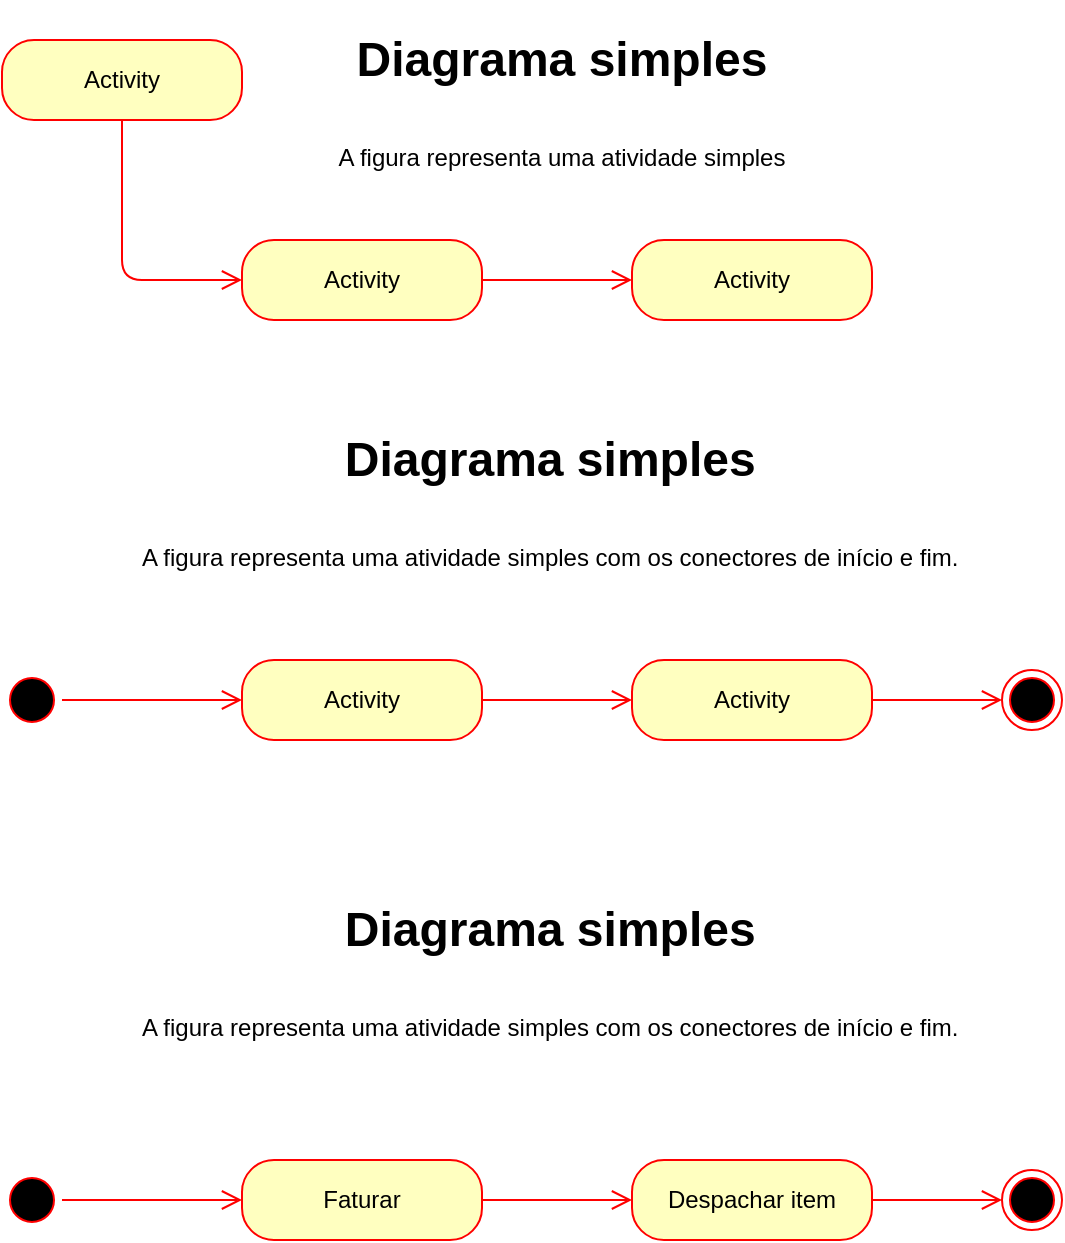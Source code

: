 <mxfile version="14.4.3" type="device" pages="7"><diagram id="kgpKYQtTHZ0yAKxKKP6v" name="Exemplo simples atividade"><mxGraphModel dx="950" dy="495" grid="1" gridSize="10" guides="1" tooltips="1" connect="1" arrows="1" fold="1" page="1" pageScale="1" pageWidth="850" pageHeight="1100" math="0" shadow="0"><root><mxCell id="0"/><mxCell id="1" parent="0"/><mxCell id="ZLQlKgXMQyvqRGI4gPBO-1" value="Activity" style="rounded=1;whiteSpace=wrap;html=1;arcSize=40;fontColor=#000000;fillColor=#ffffc0;strokeColor=#ff0000;" parent="1" vertex="1"><mxGeometry x="230" y="340" width="120" height="40" as="geometry"/></mxCell><mxCell id="ZLQlKgXMQyvqRGI4gPBO-2" value="" style="edgeStyle=orthogonalEdgeStyle;html=1;verticalAlign=bottom;endArrow=open;endSize=8;strokeColor=#ff0000;entryX=0;entryY=0.5;entryDx=0;entryDy=0;" parent="1" source="ZLQlKgXMQyvqRGI4gPBO-1" target="ZLQlKgXMQyvqRGI4gPBO-3" edge="1"><mxGeometry relative="1" as="geometry"><mxPoint x="510" y="350" as="targetPoint"/></mxGeometry></mxCell><mxCell id="ZLQlKgXMQyvqRGI4gPBO-3" value="Activity" style="rounded=1;whiteSpace=wrap;html=1;arcSize=40;fontColor=#000000;fillColor=#ffffc0;strokeColor=#ff0000;" parent="1" vertex="1"><mxGeometry x="425" y="340" width="120" height="40" as="geometry"/></mxCell><mxCell id="ZLQlKgXMQyvqRGI4gPBO-5" value="" style="ellipse;html=1;shape=endState;fillColor=#000000;strokeColor=#ff0000;" parent="1" vertex="1"><mxGeometry x="610" y="345" width="30" height="30" as="geometry"/></mxCell><mxCell id="ZLQlKgXMQyvqRGI4gPBO-6" value="" style="ellipse;html=1;shape=startState;fillColor=#000000;strokeColor=#ff0000;" parent="1" vertex="1"><mxGeometry x="110" y="345" width="30" height="30" as="geometry"/></mxCell><mxCell id="ZLQlKgXMQyvqRGI4gPBO-7" value="" style="edgeStyle=orthogonalEdgeStyle;html=1;verticalAlign=bottom;endArrow=open;endSize=8;strokeColor=#ff0000;entryX=0;entryY=0.5;entryDx=0;entryDy=0;" parent="1" source="ZLQlKgXMQyvqRGI4gPBO-6" target="ZLQlKgXMQyvqRGI4gPBO-1" edge="1"><mxGeometry relative="1" as="geometry"><mxPoint x="215" y="260" as="targetPoint"/></mxGeometry></mxCell><mxCell id="ZLQlKgXMQyvqRGI4gPBO-12" value="" style="edgeStyle=orthogonalEdgeStyle;html=1;verticalAlign=bottom;endArrow=open;endSize=8;strokeColor=#ff0000;entryX=0;entryY=0.5;entryDx=0;entryDy=0;exitX=1;exitY=0.5;exitDx=0;exitDy=0;" parent="1" source="ZLQlKgXMQyvqRGI4gPBO-3" target="ZLQlKgXMQyvqRGI4gPBO-5" edge="1"><mxGeometry relative="1" as="geometry"><mxPoint x="540" y="380" as="targetPoint"/><mxPoint x="370" y="380" as="sourcePoint"/></mxGeometry></mxCell><mxCell id="ZLQlKgXMQyvqRGI4gPBO-13" value="Faturar" style="rounded=1;whiteSpace=wrap;html=1;arcSize=40;fontColor=#000000;fillColor=#ffffc0;strokeColor=#ff0000;" parent="1" vertex="1"><mxGeometry x="230" y="590" width="120" height="40" as="geometry"/></mxCell><mxCell id="ZLQlKgXMQyvqRGI4gPBO-14" value="" style="edgeStyle=orthogonalEdgeStyle;html=1;verticalAlign=bottom;endArrow=open;endSize=8;strokeColor=#ff0000;entryX=0;entryY=0.5;entryDx=0;entryDy=0;" parent="1" source="ZLQlKgXMQyvqRGI4gPBO-13" target="ZLQlKgXMQyvqRGI4gPBO-15" edge="1"><mxGeometry relative="1" as="geometry"><mxPoint x="510" y="600" as="targetPoint"/></mxGeometry></mxCell><mxCell id="ZLQlKgXMQyvqRGI4gPBO-15" value="Despachar item" style="rounded=1;whiteSpace=wrap;html=1;arcSize=40;fontColor=#000000;fillColor=#ffffc0;strokeColor=#ff0000;" parent="1" vertex="1"><mxGeometry x="425" y="590" width="120" height="40" as="geometry"/></mxCell><mxCell id="ZLQlKgXMQyvqRGI4gPBO-16" value="" style="ellipse;html=1;shape=endState;fillColor=#000000;strokeColor=#ff0000;" parent="1" vertex="1"><mxGeometry x="610" y="595" width="30" height="30" as="geometry"/></mxCell><mxCell id="ZLQlKgXMQyvqRGI4gPBO-17" value="" style="ellipse;html=1;shape=startState;fillColor=#000000;strokeColor=#ff0000;" parent="1" vertex="1"><mxGeometry x="110" y="595" width="30" height="30" as="geometry"/></mxCell><mxCell id="ZLQlKgXMQyvqRGI4gPBO-18" value="" style="edgeStyle=orthogonalEdgeStyle;html=1;verticalAlign=bottom;endArrow=open;endSize=8;strokeColor=#ff0000;entryX=0;entryY=0.5;entryDx=0;entryDy=0;" parent="1" source="ZLQlKgXMQyvqRGI4gPBO-17" target="ZLQlKgXMQyvqRGI4gPBO-13" edge="1"><mxGeometry relative="1" as="geometry"><mxPoint x="215" y="510" as="targetPoint"/></mxGeometry></mxCell><mxCell id="ZLQlKgXMQyvqRGI4gPBO-19" value="" style="edgeStyle=orthogonalEdgeStyle;html=1;verticalAlign=bottom;endArrow=open;endSize=8;strokeColor=#ff0000;entryX=0;entryY=0.5;entryDx=0;entryDy=0;exitX=1;exitY=0.5;exitDx=0;exitDy=0;" parent="1" source="ZLQlKgXMQyvqRGI4gPBO-15" target="ZLQlKgXMQyvqRGI4gPBO-16" edge="1"><mxGeometry relative="1" as="geometry"><mxPoint x="540" y="630" as="targetPoint"/><mxPoint x="370" y="630" as="sourcePoint"/></mxGeometry></mxCell><mxCell id="ZLQlKgXMQyvqRGI4gPBO-20" value="Activity" style="rounded=1;whiteSpace=wrap;html=1;arcSize=40;fontColor=#000000;fillColor=#ffffc0;strokeColor=#ff0000;" parent="1" vertex="1"><mxGeometry x="230" y="130" width="120" height="40" as="geometry"/></mxCell><mxCell id="ZLQlKgXMQyvqRGI4gPBO-21" value="" style="edgeStyle=orthogonalEdgeStyle;html=1;verticalAlign=bottom;endArrow=open;endSize=8;strokeColor=#ff0000;entryX=0;entryY=0.5;entryDx=0;entryDy=0;" parent="1" source="ZLQlKgXMQyvqRGI4gPBO-20" target="ZLQlKgXMQyvqRGI4gPBO-22" edge="1"><mxGeometry relative="1" as="geometry"><mxPoint x="510" y="140" as="targetPoint"/></mxGeometry></mxCell><mxCell id="ZLQlKgXMQyvqRGI4gPBO-22" value="Activity" style="rounded=1;whiteSpace=wrap;html=1;arcSize=40;fontColor=#000000;fillColor=#ffffc0;strokeColor=#ff0000;" parent="1" vertex="1"><mxGeometry x="425" y="130" width="120" height="40" as="geometry"/></mxCell><mxCell id="ZLQlKgXMQyvqRGI4gPBO-27" value="&lt;h1&gt;&lt;span&gt;Diagrama simples&lt;/span&gt;&lt;/h1&gt;&lt;h1&gt;&lt;span style=&quot;font-size: 12px ; font-weight: 400&quot;&gt;A figura representa uma atividade simples&lt;/span&gt;&lt;/h1&gt;" style="text;html=1;strokeColor=none;fillColor=none;spacing=5;spacingTop=-20;whiteSpace=wrap;overflow=hidden;rounded=0;align=center;" parent="1" vertex="1"><mxGeometry x="250" y="20" width="280" height="95" as="geometry"/></mxCell><mxCell id="ZLQlKgXMQyvqRGI4gPBO-28" value="&lt;h1 style=&quot;text-align: center&quot;&gt;&lt;span&gt;Diagrama simples&lt;/span&gt;&lt;/h1&gt;&lt;h1&gt;&lt;span style=&quot;font-size: 12px ; font-weight: 400&quot;&gt;A figura representa uma atividade simples com os conectores de início e fim.&lt;/span&gt;&lt;/h1&gt;" style="text;html=1;strokeColor=none;fillColor=none;spacing=5;spacingTop=-20;whiteSpace=wrap;overflow=hidden;rounded=0;" parent="1" vertex="1"><mxGeometry x="175" y="220" width="430" height="95" as="geometry"/></mxCell><mxCell id="ZLQlKgXMQyvqRGI4gPBO-29" value="&lt;h1 style=&quot;text-align: center&quot;&gt;&lt;span&gt;Diagrama simples&lt;/span&gt;&lt;/h1&gt;&lt;h1&gt;&lt;span style=&quot;font-size: 12px ; font-weight: 400&quot;&gt;A figura representa uma atividade simples com os conectores de início e fim.&lt;/span&gt;&lt;/h1&gt;" style="text;html=1;strokeColor=none;fillColor=none;spacing=5;spacingTop=-20;whiteSpace=wrap;overflow=hidden;rounded=0;" parent="1" vertex="1"><mxGeometry x="175" y="455" width="430" height="95" as="geometry"/></mxCell><mxCell id="m-agD5h2KZnGISwiPKj1-1" value="Activity" style="rounded=1;whiteSpace=wrap;html=1;arcSize=40;fontColor=#000000;fillColor=#ffffc0;strokeColor=#ff0000;" vertex="1" parent="1"><mxGeometry x="110" y="30" width="120" height="40" as="geometry"/></mxCell><mxCell id="m-agD5h2KZnGISwiPKj1-2" value="" style="edgeStyle=orthogonalEdgeStyle;html=1;verticalAlign=bottom;endArrow=open;endSize=8;strokeColor=#ff0000;entryX=0;entryY=0.5;entryDx=0;entryDy=0;" edge="1" source="m-agD5h2KZnGISwiPKj1-1" parent="1" target="ZLQlKgXMQyvqRGI4gPBO-20"><mxGeometry relative="1" as="geometry"><mxPoint x="170" y="130" as="targetPoint"/></mxGeometry></mxCell></root></mxGraphModel></diagram><diagram id="AgVa7LOKCWpRsH5_dNjH" name="Diagrama Simples II"><mxGraphModel dx="1146" dy="597" grid="1" gridSize="10" guides="1" tooltips="1" connect="1" arrows="1" fold="1" page="1" pageScale="1" pageWidth="827" pageHeight="1169" math="0" shadow="0"><root><mxCell id="tYpudcBqVAsjBGQc0MpZ-0"/><mxCell id="tYpudcBqVAsjBGQc0MpZ-1" parent="tYpudcBqVAsjBGQc0MpZ-0"/><mxCell id="2OdpiL59g_nvTuG9rc4S-9" value="" style="rounded=1;whiteSpace=wrap;html=1;fillColor=none;" parent="tYpudcBqVAsjBGQc0MpZ-1" vertex="1"><mxGeometry x="109" y="155" width="640" height="185" as="geometry"/></mxCell><mxCell id="2OdpiL59g_nvTuG9rc4S-0" value="Faturar" style="rounded=1;whiteSpace=wrap;html=1;arcSize=40;fontColor=#000000;fillColor=#ffffc0;strokeColor=#ff0000;" parent="tYpudcBqVAsjBGQc0MpZ-1" vertex="1"><mxGeometry x="269" y="240" width="120" height="40" as="geometry"/></mxCell><mxCell id="2OdpiL59g_nvTuG9rc4S-1" value="" style="edgeStyle=orthogonalEdgeStyle;html=1;verticalAlign=bottom;endArrow=open;endSize=8;strokeColor=#ff0000;entryX=0;entryY=0.5;entryDx=0;entryDy=0;" parent="tYpudcBqVAsjBGQc0MpZ-1" source="2OdpiL59g_nvTuG9rc4S-0" target="2OdpiL59g_nvTuG9rc4S-2" edge="1"><mxGeometry relative="1" as="geometry"><mxPoint x="549" y="250" as="targetPoint"/></mxGeometry></mxCell><mxCell id="2OdpiL59g_nvTuG9rc4S-2" value="Despachar item" style="rounded=1;whiteSpace=wrap;html=1;arcSize=40;fontColor=#000000;fillColor=#ffffc0;strokeColor=#ff0000;" parent="tYpudcBqVAsjBGQc0MpZ-1" vertex="1"><mxGeometry x="464" y="240" width="120" height="40" as="geometry"/></mxCell><mxCell id="2OdpiL59g_nvTuG9rc4S-3" value="" style="ellipse;html=1;shape=endState;fillColor=#000000;strokeColor=#ff0000;" parent="tYpudcBqVAsjBGQc0MpZ-1" vertex="1"><mxGeometry x="649" y="245" width="30" height="30" as="geometry"/></mxCell><mxCell id="2OdpiL59g_nvTuG9rc4S-4" value="" style="ellipse;html=1;shape=startState;fillColor=#000000;strokeColor=#ff0000;" parent="tYpudcBqVAsjBGQc0MpZ-1" vertex="1"><mxGeometry x="149" y="245" width="30" height="30" as="geometry"/></mxCell><mxCell id="2OdpiL59g_nvTuG9rc4S-5" value="" style="edgeStyle=orthogonalEdgeStyle;html=1;verticalAlign=bottom;endArrow=open;endSize=8;strokeColor=#ff0000;entryX=0;entryY=0.5;entryDx=0;entryDy=0;" parent="tYpudcBqVAsjBGQc0MpZ-1" source="2OdpiL59g_nvTuG9rc4S-4" target="2OdpiL59g_nvTuG9rc4S-0" edge="1"><mxGeometry relative="1" as="geometry"><mxPoint x="254" y="160" as="targetPoint"/></mxGeometry></mxCell><mxCell id="2OdpiL59g_nvTuG9rc4S-6" value="" style="edgeStyle=orthogonalEdgeStyle;html=1;verticalAlign=bottom;endArrow=open;endSize=8;strokeColor=#ff0000;entryX=0;entryY=0.5;entryDx=0;entryDy=0;exitX=1;exitY=0.5;exitDx=0;exitDy=0;" parent="tYpudcBqVAsjBGQc0MpZ-1" source="2OdpiL59g_nvTuG9rc4S-2" target="2OdpiL59g_nvTuG9rc4S-3" edge="1"><mxGeometry relative="1" as="geometry"><mxPoint x="579" y="280" as="targetPoint"/><mxPoint x="409" y="280" as="sourcePoint"/></mxGeometry></mxCell><mxCell id="2OdpiL59g_nvTuG9rc4S-7" value="&lt;h1 style=&quot;text-align: center&quot;&gt;&lt;span&gt;Diagrama simples&lt;/span&gt;&lt;/h1&gt;&lt;h1&gt;&lt;span style=&quot;font-size: 12px ; font-weight: 400&quot;&gt;A figura representa uma atividade simples com os conectores de início e fim.&lt;/span&gt;&lt;/h1&gt;" style="text;html=1;strokeColor=none;fillColor=none;spacing=5;spacingTop=-20;whiteSpace=wrap;overflow=hidden;rounded=0;" parent="tYpudcBqVAsjBGQc0MpZ-1" vertex="1"><mxGeometry x="214" y="50" width="430" height="95" as="geometry"/></mxCell><mxCell id="2OdpiL59g_nvTuG9rc4S-10" value="Processar Venda&lt;br&gt;ItemComprado" style="text;html=1;strokeColor=none;fillColor=none;align=center;verticalAlign=middle;whiteSpace=wrap;rounded=0;" parent="tYpudcBqVAsjBGQc0MpZ-1" vertex="1"><mxGeometry x="130" y="170" width="106" height="20" as="geometry"/></mxCell><mxCell id="2OdpiL59g_nvTuG9rc4S-14" style="rounded=0;orthogonalLoop=1;jettySize=auto;html=1;" parent="tYpudcBqVAsjBGQc0MpZ-1" source="2OdpiL59g_nvTuG9rc4S-11" target="2OdpiL59g_nvTuG9rc4S-4" edge="1"><mxGeometry relative="1" as="geometry"/></mxCell><mxCell id="2OdpiL59g_nvTuG9rc4S-11" value="Nó inicial" style="text;html=1;fillColor=none;align=center;verticalAlign=middle;whiteSpace=wrap;rounded=0;strokeColor=#000000;dashed=1;" parent="tYpudcBqVAsjBGQc0MpZ-1" vertex="1"><mxGeometry x="73" y="360" width="76" height="20" as="geometry"/></mxCell><mxCell id="2OdpiL59g_nvTuG9rc4S-15" style="edgeStyle=none;rounded=0;orthogonalLoop=1;jettySize=auto;html=1;entryX=0.681;entryY=0.99;entryDx=0;entryDy=0;entryPerimeter=0;" parent="tYpudcBqVAsjBGQc0MpZ-1" source="2OdpiL59g_nvTuG9rc4S-12" target="2OdpiL59g_nvTuG9rc4S-3" edge="1"><mxGeometry relative="1" as="geometry"/></mxCell><mxCell id="2OdpiL59g_nvTuG9rc4S-12" value="Nó inicial" style="text;html=1;fillColor=none;align=center;verticalAlign=middle;whiteSpace=wrap;rounded=0;strokeColor=#000000;dashed=1;" parent="tYpudcBqVAsjBGQc0MpZ-1" vertex="1"><mxGeometry x="679" y="360" width="76" height="20" as="geometry"/></mxCell><mxCell id="2OdpiL59g_nvTuG9rc4S-16" value="" style="rounded=1;whiteSpace=wrap;html=1;fillColor=none;" parent="tYpudcBqVAsjBGQc0MpZ-1" vertex="1"><mxGeometry x="124" y="525" width="640" height="185" as="geometry"/></mxCell><mxCell id="2OdpiL59g_nvTuG9rc4S-17" value="Faturar" style="rounded=1;whiteSpace=wrap;html=1;arcSize=40;fontColor=#000000;fillColor=#ffffc0;strokeColor=#ff0000;" parent="tYpudcBqVAsjBGQc0MpZ-1" vertex="1"><mxGeometry x="284" y="610" width="120" height="40" as="geometry"/></mxCell><mxCell id="2OdpiL59g_nvTuG9rc4S-18" value="" style="edgeStyle=orthogonalEdgeStyle;html=1;verticalAlign=bottom;endArrow=open;endSize=8;strokeColor=#ff0000;entryX=0;entryY=0.5;entryDx=0;entryDy=0;" parent="tYpudcBqVAsjBGQc0MpZ-1" source="2OdpiL59g_nvTuG9rc4S-17" target="2OdpiL59g_nvTuG9rc4S-19" edge="1"><mxGeometry relative="1" as="geometry"><mxPoint x="564" y="620" as="targetPoint"/></mxGeometry></mxCell><mxCell id="2OdpiL59g_nvTuG9rc4S-19" value="Despachar item" style="rounded=1;whiteSpace=wrap;html=1;arcSize=40;fontColor=#000000;fillColor=#ffffc0;strokeColor=#ff0000;" parent="tYpudcBqVAsjBGQc0MpZ-1" vertex="1"><mxGeometry x="479" y="610" width="120" height="40" as="geometry"/></mxCell><mxCell id="2OdpiL59g_nvTuG9rc4S-20" value="" style="ellipse;html=1;shape=endState;fillColor=#000000;strokeColor=#ff0000;" parent="tYpudcBqVAsjBGQc0MpZ-1" vertex="1"><mxGeometry x="664" y="615" width="30" height="30" as="geometry"/></mxCell><mxCell id="2OdpiL59g_nvTuG9rc4S-21" value="" style="ellipse;html=1;shape=startState;fillColor=#000000;strokeColor=#ff0000;" parent="tYpudcBqVAsjBGQc0MpZ-1" vertex="1"><mxGeometry x="164" y="615" width="30" height="30" as="geometry"/></mxCell><mxCell id="2OdpiL59g_nvTuG9rc4S-22" value="" style="edgeStyle=orthogonalEdgeStyle;html=1;verticalAlign=bottom;endArrow=open;endSize=8;strokeColor=#ff0000;entryX=0;entryY=0.5;entryDx=0;entryDy=0;" parent="tYpudcBqVAsjBGQc0MpZ-1" source="2OdpiL59g_nvTuG9rc4S-21" target="2OdpiL59g_nvTuG9rc4S-17" edge="1"><mxGeometry relative="1" as="geometry"><mxPoint x="269" y="530" as="targetPoint"/></mxGeometry></mxCell><mxCell id="2OdpiL59g_nvTuG9rc4S-23" value="" style="edgeStyle=orthogonalEdgeStyle;html=1;verticalAlign=bottom;endArrow=open;endSize=8;strokeColor=#ff0000;entryX=0;entryY=0.5;entryDx=0;entryDy=0;exitX=1;exitY=0.5;exitDx=0;exitDy=0;" parent="tYpudcBqVAsjBGQc0MpZ-1" source="2OdpiL59g_nvTuG9rc4S-19" target="2OdpiL59g_nvTuG9rc4S-20" edge="1"><mxGeometry relative="1" as="geometry"><mxPoint x="594" y="650" as="targetPoint"/><mxPoint x="424" y="650" as="sourcePoint"/></mxGeometry></mxCell><mxCell id="2OdpiL59g_nvTuG9rc4S-24" value="&lt;h1 style=&quot;text-align: center&quot;&gt;&lt;span&gt;Diagrama simples&lt;/span&gt;&lt;/h1&gt;&lt;h1&gt;&lt;span style=&quot;font-size: 12px ; font-weight: 400&quot;&gt;A figura representa uma atividade simples com os conectores de início e fim com pré e pós condição.&lt;/span&gt;&lt;/h1&gt;" style="text;html=1;strokeColor=none;fillColor=none;spacing=5;spacingTop=-20;whiteSpace=wrap;overflow=hidden;rounded=0;" parent="tYpudcBqVAsjBGQc0MpZ-1" vertex="1"><mxGeometry x="219" y="400" width="430" height="110" as="geometry"/></mxCell><mxCell id="2OdpiL59g_nvTuG9rc4S-25" value="Processar Venda&lt;br&gt;ItemComprado" style="text;html=1;strokeColor=none;fillColor=none;align=center;verticalAlign=middle;whiteSpace=wrap;rounded=0;" parent="tYpudcBqVAsjBGQc0MpZ-1" vertex="1"><mxGeometry x="145" y="540" width="106" height="20" as="geometry"/></mxCell><mxCell id="2OdpiL59g_nvTuG9rc4S-26" style="rounded=0;orthogonalLoop=1;jettySize=auto;html=1;" parent="tYpudcBqVAsjBGQc0MpZ-1" source="2OdpiL59g_nvTuG9rc4S-27" target="2OdpiL59g_nvTuG9rc4S-21" edge="1"><mxGeometry relative="1" as="geometry"/></mxCell><mxCell id="2OdpiL59g_nvTuG9rc4S-27" value="Nó inicial" style="text;html=1;fillColor=none;align=center;verticalAlign=middle;whiteSpace=wrap;rounded=0;strokeColor=#000000;dashed=1;" parent="tYpudcBqVAsjBGQc0MpZ-1" vertex="1"><mxGeometry x="88" y="730" width="76" height="20" as="geometry"/></mxCell><mxCell id="2OdpiL59g_nvTuG9rc4S-28" style="edgeStyle=none;rounded=0;orthogonalLoop=1;jettySize=auto;html=1;entryX=0.681;entryY=0.99;entryDx=0;entryDy=0;entryPerimeter=0;" parent="tYpudcBqVAsjBGQc0MpZ-1" source="2OdpiL59g_nvTuG9rc4S-29" target="2OdpiL59g_nvTuG9rc4S-20" edge="1"><mxGeometry relative="1" as="geometry"/></mxCell><mxCell id="2OdpiL59g_nvTuG9rc4S-29" value="Nó inicial" style="text;html=1;fillColor=none;align=center;verticalAlign=middle;whiteSpace=wrap;rounded=0;strokeColor=#000000;dashed=1;" parent="tYpudcBqVAsjBGQc0MpZ-1" vertex="1"><mxGeometry x="694" y="730" width="76" height="20" as="geometry"/></mxCell><mxCell id="2OdpiL59g_nvTuG9rc4S-30" value="&amp;lt;&amp;lt;precondicao&amp;gt;&amp;gt;Venda Completa&lt;br&gt;&amp;lt;&amp;lt;poscondicao&amp;gt;&amp;gt;Itens Despachados" style="text;html=1;strokeColor=none;fillColor=none;align=center;verticalAlign=middle;whiteSpace=wrap;rounded=0;" parent="tYpudcBqVAsjBGQc0MpZ-1" vertex="1"><mxGeometry x="537" y="530" width="212" height="40" as="geometry"/></mxCell></root></mxGraphModel></diagram><diagram id="_3JDfLIBS9IKpoYPWwpZ" name="Diagrama com pré e póscondição"><mxGraphModel dx="665" dy="346" grid="1" gridSize="10" guides="1" tooltips="1" connect="1" arrows="1" fold="1" page="1" pageScale="1" pageWidth="827" pageHeight="1169" math="0" shadow="0"><root><mxCell id="Ou_C76iCYH5qLuTJfITU-0"/><mxCell id="Ou_C76iCYH5qLuTJfITU-1" parent="Ou_C76iCYH5qLuTJfITU-0"/><mxCell id="Ou_C76iCYH5qLuTJfITU-2" value="" style="rounded=1;whiteSpace=wrap;html=1;fillColor=none;" parent="Ou_C76iCYH5qLuTJfITU-1" vertex="1"><mxGeometry x="126" y="165" width="640" height="195" as="geometry"/></mxCell><mxCell id="Ou_C76iCYH5qLuTJfITU-3" value="Canditado" style="rounded=1;whiteSpace=wrap;html=1;arcSize=0;fontColor=#000000;fillColor=#ffffc0;strokeColor=#ff0000;" parent="Ou_C76iCYH5qLuTJfITU-1" vertex="1"><mxGeometry x="286" y="250" width="120" height="40" as="geometry"/></mxCell><mxCell id="Ou_C76iCYH5qLuTJfITU-4" value="" style="edgeStyle=orthogonalEdgeStyle;html=1;verticalAlign=bottom;endArrow=open;endSize=8;strokeColor=#ff0000;entryX=0;entryY=0.5;entryDx=0;entryDy=0;" parent="Ou_C76iCYH5qLuTJfITU-1" source="Ou_C76iCYH5qLuTJfITU-3" target="Ou_C76iCYH5qLuTJfITU-5" edge="1"><mxGeometry relative="1" as="geometry"><mxPoint x="566" y="260" as="targetPoint"/></mxGeometry></mxCell><mxCell id="Ou_C76iCYH5qLuTJfITU-5" value="&amp;lt;&amp;lt;selecao&amp;gt;&amp;gt;&lt;br&gt;Exp &amp;gt;= 1 ano&amp;nbsp;" style="rounded=1;whiteSpace=wrap;html=1;arcSize=40;fontColor=#000000;fillColor=#ffffc0;strokeColor=#ff0000;" parent="Ou_C76iCYH5qLuTJfITU-1" vertex="1"><mxGeometry x="481" y="250" width="120" height="40" as="geometry"/></mxCell><mxCell id="Ou_C76iCYH5qLuTJfITU-10" value="&lt;h1 style=&quot;text-align: center&quot;&gt;&lt;span&gt;Diagrama Nós de objeto&lt;/span&gt;&lt;/h1&gt;&lt;h1&gt;&lt;span style=&quot;font-size: 12px ; font-weight: 400&quot;&gt;Um diagrama de atividade com pré e póscondição locais para as ações&lt;/span&gt;&lt;/h1&gt;" style="text;html=1;strokeColor=none;fillColor=none;spacing=5;spacingTop=-20;whiteSpace=wrap;overflow=hidden;rounded=0;" parent="Ou_C76iCYH5qLuTJfITU-1" vertex="1"><mxGeometry x="231" y="40" width="430" height="110" as="geometry"/></mxCell><mxCell id="Ou_C76iCYH5qLuTJfITU-11" value="Processar Venda&lt;br&gt;ItemComprado" style="text;html=1;strokeColor=none;fillColor=none;align=center;verticalAlign=middle;whiteSpace=wrap;rounded=0;" parent="Ou_C76iCYH5qLuTJfITU-1" vertex="1"><mxGeometry x="147" y="180" width="106" height="20" as="geometry"/></mxCell><mxCell id="Ou_C76iCYH5qLuTJfITU-20" style="edgeStyle=none;rounded=0;orthogonalLoop=1;jettySize=auto;html=1;" parent="Ou_C76iCYH5qLuTJfITU-1" source="Ou_C76iCYH5qLuTJfITU-18" edge="1"><mxGeometry relative="1" as="geometry"><mxPoint x="440" y="270" as="targetPoint"/></mxGeometry></mxCell><mxCell id="Ou_C76iCYH5qLuTJfITU-18" value="&amp;lt;&amp;lt;poscondicaolocal&amp;gt;&amp;gt;Aceitou fazer entrevista" style="text;html=1;fillColor=none;align=center;verticalAlign=middle;whiteSpace=wrap;rounded=1;strokeColor=#000000;" parent="Ou_C76iCYH5qLuTJfITU-1" vertex="1"><mxGeometry x="414" y="180" width="212" height="40" as="geometry"/></mxCell><mxCell id="AA-zFyimBuNi3vdkjpFL-1" style="edgeStyle=none;rounded=0;orthogonalLoop=1;jettySize=auto;html=1;entryX=0;entryY=0.5;entryDx=0;entryDy=0;" parent="Ou_C76iCYH5qLuTJfITU-1" source="AA-zFyimBuNi3vdkjpFL-0" target="Ou_C76iCYH5qLuTJfITU-3" edge="1"><mxGeometry relative="1" as="geometry"/></mxCell><mxCell id="AA-zFyimBuNi3vdkjpFL-0" value="Nós objetos" style="text;html=1;strokeColor=none;fillColor=none;align=center;verticalAlign=middle;whiteSpace=wrap;rounded=0;" parent="Ou_C76iCYH5qLuTJfITU-1" vertex="1"><mxGeometry x="147" y="320" width="106" height="20" as="geometry"/></mxCell></root></mxGraphModel></diagram><diagram id="Nd3WykLHSltVZt8kdbW2" name="Nós de decisão"><mxGraphModel dx="665" dy="346" grid="1" gridSize="10" guides="1" tooltips="1" connect="1" arrows="1" fold="1" page="1" pageScale="1" pageWidth="827" pageHeight="1169" math="0" shadow="0"><root><mxCell id="ubHyhFHgRlZKzeIjoRWl-0"/><mxCell id="ubHyhFHgRlZKzeIjoRWl-1" parent="ubHyhFHgRlZKzeIjoRWl-0"/><mxCell id="KVppBEFZOa5p1GTZpXXS-0" value="&lt;h1 style=&quot;text-align: center&quot;&gt;&lt;span&gt;Diagrama Nós de decisão&lt;/span&gt;&lt;/h1&gt;&lt;h1&gt;&lt;span style=&quot;font-size: 12px ; font-weight: 400&quot;&gt;Um diagrama de atividade com pré e póscondição locais para as ações&lt;/span&gt;&lt;/h1&gt;" style="text;html=1;strokeColor=none;fillColor=none;spacing=5;spacingTop=-20;whiteSpace=wrap;overflow=hidden;rounded=0;" parent="ubHyhFHgRlZKzeIjoRWl-1" vertex="1"><mxGeometry x="231" y="40" width="430" height="110" as="geometry"/></mxCell><mxCell id="Zh0XQ1qSzzu6FpHpi2Os-0" value="" style="rounded=1;whiteSpace=wrap;html=1;fillColor=none;" parent="ubHyhFHgRlZKzeIjoRWl-1" vertex="1"><mxGeometry x="126" y="130" width="640" height="260" as="geometry"/></mxCell><mxCell id="Zh0XQ1qSzzu6FpHpi2Os-1" value="Verificar usuário" style="rounded=1;whiteSpace=wrap;html=1;arcSize=38;fontColor=#000000;fillColor=#ffffc0;strokeColor=#ff0000;" parent="ubHyhFHgRlZKzeIjoRWl-1" vertex="1"><mxGeometry x="180" y="240" width="120" height="40" as="geometry"/></mxCell><mxCell id="Zh0XQ1qSzzu6FpHpi2Os-2" value="" style="edgeStyle=orthogonalEdgeStyle;html=1;verticalAlign=bottom;endArrow=open;endSize=8;strokeColor=#ff0000;entryX=0;entryY=0.5;entryDx=0;entryDy=0;" parent="ubHyhFHgRlZKzeIjoRWl-1" source="Zh0XQ1qSzzu6FpHpi2Os-1" target="KJyEK3zgB2oZ8hz0xHlM-0" edge="1"><mxGeometry relative="1" as="geometry"><mxPoint x="414" y="270" as="targetPoint"/></mxGeometry></mxCell><mxCell id="Zh0XQ1qSzzu6FpHpi2Os-3" value="Continuar na tela login" style="rounded=1;whiteSpace=wrap;html=1;arcSize=40;fontColor=#000000;fillColor=#ffffc0;strokeColor=#ff0000;" parent="ubHyhFHgRlZKzeIjoRWl-1" vertex="1"><mxGeometry x="550" y="327.5" width="120" height="40" as="geometry"/></mxCell><mxCell id="Zh0XQ1qSzzu6FpHpi2Os-4" value="Login sistema" style="text;html=1;strokeColor=none;fillColor=none;align=center;verticalAlign=middle;whiteSpace=wrap;rounded=0;" parent="ubHyhFHgRlZKzeIjoRWl-1" vertex="1"><mxGeometry x="147" y="147.5" width="106" height="20" as="geometry"/></mxCell><mxCell id="Zh0XQ1qSzzu6FpHpi2Os-11" value="Entrar Sistema" style="rounded=1;whiteSpace=wrap;html=1;arcSize=40;fontColor=#000000;fillColor=#ffffc0;strokeColor=#ff0000;" parent="ubHyhFHgRlZKzeIjoRWl-1" vertex="1"><mxGeometry x="550" y="167.5" width="120" height="40" as="geometry"/></mxCell><mxCell id="B7nx0QtNdcttojcJGKqZ-2" value="&lt;h1 style=&quot;text-align: center&quot;&gt;&lt;span&gt;Diagrama Nós de decisão&lt;/span&gt;&lt;/h1&gt;&lt;h1&gt;&lt;span style=&quot;font-size: 12px ; font-weight: 400&quot;&gt;Um diagrama de atividade com pré e póscondição locais para as ações&lt;/span&gt;&lt;/h1&gt;" style="text;html=1;strokeColor=none;fillColor=none;spacing=5;spacingTop=-20;whiteSpace=wrap;overflow=hidden;rounded=0;" parent="ubHyhFHgRlZKzeIjoRWl-1" vertex="1"><mxGeometry x="244" y="460" width="430" height="110" as="geometry"/></mxCell><mxCell id="B7nx0QtNdcttojcJGKqZ-3" value="" style="rounded=1;whiteSpace=wrap;html=1;fillColor=none;" parent="ubHyhFHgRlZKzeIjoRWl-1" vertex="1"><mxGeometry x="139" y="550" width="640" height="260" as="geometry"/></mxCell><mxCell id="B7nx0QtNdcttojcJGKqZ-4" value="Preparar oferta de trabalho" style="rounded=1;whiteSpace=wrap;html=1;arcSize=38;fontColor=#000000;fillColor=#ffffc0;strokeColor=#ff0000;" parent="ubHyhFHgRlZKzeIjoRWl-1" vertex="1"><mxGeometry x="610" y="670" width="120" height="40" as="geometry"/></mxCell><mxCell id="B7nx0QtNdcttojcJGKqZ-6" value="Rever curriculos não solicitados" style="rounded=1;whiteSpace=wrap;html=1;arcSize=40;fontColor=#000000;fillColor=#ffffc0;strokeColor=#ff0000;" parent="ubHyhFHgRlZKzeIjoRWl-1" vertex="1"><mxGeometry x="210" y="740" width="120" height="40" as="geometry"/></mxCell><mxCell id="B7nx0QtNdcttojcJGKqZ-7" value="Contratar novos empregados" style="text;html=1;strokeColor=none;fillColor=none;align=center;verticalAlign=middle;whiteSpace=wrap;rounded=0;" parent="ubHyhFHgRlZKzeIjoRWl-1" vertex="1"><mxGeometry x="160" y="570" width="106" height="20" as="geometry"/></mxCell><mxCell id="B7nx0QtNdcttojcJGKqZ-8" value="" style="rhombus;whiteSpace=wrap;html=1;rounded=1;sketch=0;strokeColor=#000000;fillColor=none;" parent="ubHyhFHgRlZKzeIjoRWl-1" vertex="1"><mxGeometry x="427" y="650" width="90" height="80" as="geometry"/></mxCell><mxCell id="B7nx0QtNdcttojcJGKqZ-9" value="" style="html=1;verticalAlign=bottom;endArrow=open;endSize=8;strokeColor=#ff0000;exitX=1;exitY=0.5;exitDx=0;exitDy=0;entryX=0;entryY=1;entryDx=0;entryDy=0;" parent="ubHyhFHgRlZKzeIjoRWl-1" source="B7nx0QtNdcttojcJGKqZ-6" target="B7nx0QtNdcttojcJGKqZ-8" edge="1"><mxGeometry relative="1" as="geometry"><mxPoint x="437" y="700" as="targetPoint"/><mxPoint x="343" y="700" as="sourcePoint"/></mxGeometry></mxCell><mxCell id="B7nx0QtNdcttojcJGKqZ-10" value="Recrutar candidatos" style="rounded=1;whiteSpace=wrap;html=1;arcSize=40;fontColor=#000000;fillColor=#ffffc0;strokeColor=#ff0000;" parent="ubHyhFHgRlZKzeIjoRWl-1" vertex="1"><mxGeometry x="210" y="610" width="120" height="40" as="geometry"/></mxCell><mxCell id="B7nx0QtNdcttojcJGKqZ-14" value="" style="html=1;verticalAlign=bottom;endArrow=open;endSize=8;strokeColor=#ff0000;exitX=1;exitY=0.5;exitDx=0;exitDy=0;entryX=0;entryY=0;entryDx=0;entryDy=0;" parent="ubHyhFHgRlZKzeIjoRWl-1" source="B7nx0QtNdcttojcJGKqZ-10" target="B7nx0QtNdcttojcJGKqZ-8" edge="1"><mxGeometry relative="1" as="geometry"><mxPoint x="459.5" y="720" as="targetPoint"/><mxPoint x="340" y="770" as="sourcePoint"/></mxGeometry></mxCell><mxCell id="B7nx0QtNdcttojcJGKqZ-15" value="" style="html=1;verticalAlign=bottom;endArrow=open;endSize=8;strokeColor=#ff0000;exitX=1;exitY=0.5;exitDx=0;exitDy=0;entryX=0;entryY=0.5;entryDx=0;entryDy=0;" parent="ubHyhFHgRlZKzeIjoRWl-1" source="B7nx0QtNdcttojcJGKqZ-8" target="B7nx0QtNdcttojcJGKqZ-4" edge="1"><mxGeometry relative="1" as="geometry"><mxPoint x="469.5" y="730" as="targetPoint"/><mxPoint x="350" y="780" as="sourcePoint"/></mxGeometry></mxCell><mxCell id="KJyEK3zgB2oZ8hz0xHlM-0" value="usuario e senha&amp;nbsp;&lt;br&gt;aceito" style="rhombus;whiteSpace=wrap;html=1;fillColor=#ffffc0;strokeColor=#ff0000;rounded=1;sketch=0;" parent="ubHyhFHgRlZKzeIjoRWl-1" vertex="1"><mxGeometry x="390" y="220" width="110" height="80" as="geometry"/></mxCell><mxCell id="KJyEK3zgB2oZ8hz0xHlM-1" value="Não" style="edgeStyle=orthogonalEdgeStyle;html=1;align=left;verticalAlign=bottom;endArrow=open;endSize=8;strokeColor=#ff0000;entryX=0;entryY=0.5;entryDx=0;entryDy=0;exitX=0.5;exitY=1;exitDx=0;exitDy=0;" parent="ubHyhFHgRlZKzeIjoRWl-1" source="KJyEK3zgB2oZ8hz0xHlM-0" target="Zh0XQ1qSzzu6FpHpi2Os-3" edge="1"><mxGeometry x="-0.746" y="20" relative="1" as="geometry"><mxPoint x="590" y="270" as="targetPoint"/><mxPoint as="offset"/></mxGeometry></mxCell><mxCell id="KJyEK3zgB2oZ8hz0xHlM-2" value="Sim" style="edgeStyle=orthogonalEdgeStyle;html=1;align=left;verticalAlign=top;endArrow=open;endSize=8;strokeColor=#ff0000;entryX=0;entryY=0.5;entryDx=0;entryDy=0;exitX=0.5;exitY=0;exitDx=0;exitDy=0;" parent="ubHyhFHgRlZKzeIjoRWl-1" source="KJyEK3zgB2oZ8hz0xHlM-0" target="Zh0XQ1qSzzu6FpHpi2Os-11" edge="1"><mxGeometry x="-0.631" y="-10" relative="1" as="geometry"><mxPoint x="450" y="350" as="targetPoint"/><mxPoint as="offset"/></mxGeometry></mxCell></root></mxGraphModel></diagram><diagram id="seWSRXQJp6ZRJ7vJF7lf" name="Nós bifurcação"><mxGraphModel dx="950" dy="495" grid="1" gridSize="10" guides="1" tooltips="1" connect="1" arrows="1" fold="1" page="1" pageScale="1" pageWidth="827" pageHeight="1169" math="0" shadow="0"><root><mxCell id="g-J8Zo5WJvCJlhE3v93L-0"/><mxCell id="g-J8Zo5WJvCJlhE3v93L-1" parent="g-J8Zo5WJvCJlhE3v93L-0"/><mxCell id="L7xhoGJZ0jVKnZDxS8_k-0" value="&lt;h1 style=&quot;text-align: center&quot;&gt;&lt;span&gt;Diagrama Nós bifurcação&lt;/span&gt;&lt;/h1&gt;&lt;h1&gt;&lt;span style=&quot;font-size: 12px ; font-weight: 400&quot;&gt;Um diagrama de atividade com pré e póscondição locais para as ações&lt;/span&gt;&lt;/h1&gt;" style="text;html=1;strokeColor=none;fillColor=none;spacing=5;spacingTop=-20;whiteSpace=wrap;overflow=hidden;rounded=0;" parent="g-J8Zo5WJvCJlhE3v93L-1" vertex="1"><mxGeometry x="244" y="70" width="430" height="110" as="geometry"/></mxCell><mxCell id="L7xhoGJZ0jVKnZDxS8_k-1" value="" style="rounded=1;whiteSpace=wrap;html=1;fillColor=none;" parent="g-J8Zo5WJvCJlhE3v93L-1" vertex="1"><mxGeometry x="30" y="160" width="740" height="300" as="geometry"/></mxCell><mxCell id="L7xhoGJZ0jVKnZDxS8_k-2" value="Servir Refeição" style="rounded=1;whiteSpace=wrap;html=1;arcSize=38;fontColor=#000000;fillColor=#ffffc0;strokeColor=#ff0000;" parent="g-J8Zo5WJvCJlhE3v93L-1" vertex="1"><mxGeometry x="610" y="280" width="120" height="40" as="geometry"/></mxCell><mxCell id="L7xhoGJZ0jVKnZDxS8_k-3" value="Lavar Legumes" style="rounded=1;whiteSpace=wrap;html=1;arcSize=40;fontColor=#000000;fillColor=#ffffc0;strokeColor=#ff0000;" parent="g-J8Zo5WJvCJlhE3v93L-1" vertex="1"><mxGeometry x="80" y="270" width="120" height="40" as="geometry"/></mxCell><mxCell id="L7xhoGJZ0jVKnZDxS8_k-4" value="Fazer refeição" style="text;html=1;strokeColor=none;fillColor=none;align=center;verticalAlign=middle;whiteSpace=wrap;rounded=0;" parent="g-J8Zo5WJvCJlhE3v93L-1" vertex="1"><mxGeometry x="60" y="170" width="140" height="20" as="geometry"/></mxCell><mxCell id="L7xhoGJZ0jVKnZDxS8_k-6" value="" style="html=1;verticalAlign=bottom;endArrow=open;endSize=8;strokeColor=#ff0000;exitX=1;exitY=0.5;exitDx=0;exitDy=0;entryX=0;entryY=0.5;entryDx=0;entryDy=0;" parent="g-J8Zo5WJvCJlhE3v93L-1" source="L7xhoGJZ0jVKnZDxS8_k-3" target="U6LtNHlm5D5MS9mt54YZ-4" edge="1"><mxGeometry relative="1" as="geometry"><mxPoint x="400" y="310" as="targetPoint"/><mxPoint x="343" y="310" as="sourcePoint"/></mxGeometry></mxCell><mxCell id="L7xhoGJZ0jVKnZDxS8_k-7" value="Descongelar Frango" style="rounded=1;whiteSpace=wrap;html=1;arcSize=40;fontColor=#000000;fillColor=#ffffc0;strokeColor=#ff0000;" parent="g-J8Zo5WJvCJlhE3v93L-1" vertex="1"><mxGeometry x="80" y="210" width="120" height="40" as="geometry"/></mxCell><mxCell id="L7xhoGJZ0jVKnZDxS8_k-8" value="" style="html=1;verticalAlign=bottom;endArrow=open;endSize=8;strokeColor=#ff0000;exitX=1;exitY=0.5;exitDx=0;exitDy=0;entryX=0;entryY=0.5;entryDx=0;entryDy=0;" parent="g-J8Zo5WJvCJlhE3v93L-1" source="L7xhoGJZ0jVKnZDxS8_k-7" target="U6LtNHlm5D5MS9mt54YZ-3" edge="1"><mxGeometry relative="1" as="geometry"><mxPoint x="449.5" y="280" as="targetPoint"/><mxPoint x="340" y="380" as="sourcePoint"/></mxGeometry></mxCell><mxCell id="U6LtNHlm5D5MS9mt54YZ-0" value="" style="shape=line;html=1;strokeWidth=6;strokeColor=#ff0000;rounded=1;sketch=0;fillColor=none;rotation=-90;" parent="g-J8Zo5WJvCJlhE3v93L-1" vertex="1"><mxGeometry x="510" y="295" width="100" height="10" as="geometry"/></mxCell><mxCell id="U6LtNHlm5D5MS9mt54YZ-1" value="" style="edgeStyle=orthogonalEdgeStyle;html=1;verticalAlign=bottom;endArrow=open;endSize=8;strokeColor=#ff0000;entryX=0;entryY=0.5;entryDx=0;entryDy=0;" parent="g-J8Zo5WJvCJlhE3v93L-1" source="U6LtNHlm5D5MS9mt54YZ-0" target="L7xhoGJZ0jVKnZDxS8_k-2" edge="1"><mxGeometry relative="1" as="geometry"><mxPoint x="480" y="330" as="targetPoint"/></mxGeometry></mxCell><mxCell id="U6LtNHlm5D5MS9mt54YZ-3" value="Assar Frango" style="rounded=1;whiteSpace=wrap;html=1;arcSize=40;fontColor=#000000;fillColor=#ffffc0;strokeColor=#ff0000;" parent="g-J8Zo5WJvCJlhE3v93L-1" vertex="1"><mxGeometry x="294" y="210" width="120" height="40" as="geometry"/></mxCell><mxCell id="U6LtNHlm5D5MS9mt54YZ-4" value="Cozinhar Legumes" style="rounded=1;whiteSpace=wrap;html=1;arcSize=40;fontColor=#000000;fillColor=#ffffc0;strokeColor=#ff0000;" parent="g-J8Zo5WJvCJlhE3v93L-1" vertex="1"><mxGeometry x="294" y="270" width="120" height="40" as="geometry"/></mxCell><mxCell id="U6LtNHlm5D5MS9mt54YZ-6" value="Cozinhar Arroz" style="rounded=1;whiteSpace=wrap;html=1;arcSize=40;fontColor=#000000;fillColor=#ffffc0;strokeColor=#ff0000;" parent="g-J8Zo5WJvCJlhE3v93L-1" vertex="1"><mxGeometry x="80" y="330" width="120" height="40" as="geometry"/></mxCell><mxCell id="U6LtNHlm5D5MS9mt54YZ-8" value="" style="html=1;verticalAlign=bottom;endArrow=open;endSize=8;strokeColor=#ff0000;exitX=1;exitY=0.5;exitDx=0;exitDy=0;entryX=0.75;entryY=0.5;entryDx=0;entryDy=0;entryPerimeter=0;" parent="g-J8Zo5WJvCJlhE3v93L-1" source="U6LtNHlm5D5MS9mt54YZ-3" target="U6LtNHlm5D5MS9mt54YZ-0" edge="1"><mxGeometry relative="1" as="geometry"><mxPoint x="504" y="260" as="targetPoint"/><mxPoint x="410" y="260" as="sourcePoint"/></mxGeometry></mxCell><mxCell id="U6LtNHlm5D5MS9mt54YZ-9" value="" style="html=1;verticalAlign=bottom;endArrow=open;endSize=8;strokeColor=#ff0000;exitX=1;exitY=0.5;exitDx=0;exitDy=0;entryX=0.54;entryY=0.2;entryDx=0;entryDy=0;entryPerimeter=0;" parent="g-J8Zo5WJvCJlhE3v93L-1" source="U6LtNHlm5D5MS9mt54YZ-4" target="U6LtNHlm5D5MS9mt54YZ-0" edge="1"><mxGeometry relative="1" as="geometry"><mxPoint x="524" y="289.5" as="targetPoint"/><mxPoint x="430" y="289.5" as="sourcePoint"/></mxGeometry></mxCell><mxCell id="U6LtNHlm5D5MS9mt54YZ-10" value="" style="html=1;verticalAlign=bottom;endArrow=open;endSize=8;strokeColor=#ff0000;exitX=1;exitY=0.5;exitDx=0;exitDy=0;entryX=0.25;entryY=0.5;entryDx=0;entryDy=0;entryPerimeter=0;" parent="g-J8Zo5WJvCJlhE3v93L-1" source="U6LtNHlm5D5MS9mt54YZ-6" target="U6LtNHlm5D5MS9mt54YZ-0" edge="1"><mxGeometry relative="1" as="geometry"><mxPoint x="394" y="334.5" as="targetPoint"/><mxPoint x="300" y="334.5" as="sourcePoint"/></mxGeometry></mxCell><mxCell id="U6LtNHlm5D5MS9mt54YZ-11" value="&lt;h1 style=&quot;text-align: center&quot;&gt;&lt;span&gt;Diagrama Nós bifurcação&lt;/span&gt;&lt;/h1&gt;&lt;h1&gt;&lt;span style=&quot;font-size: 12px ; font-weight: 400&quot;&gt;Um diagrama de atividade com pré e póscondição locais para as ações&lt;/span&gt;&lt;/h1&gt;" style="text;html=1;strokeColor=none;fillColor=none;spacing=5;spacingTop=-20;whiteSpace=wrap;overflow=hidden;rounded=0;" parent="g-J8Zo5WJvCJlhE3v93L-1" vertex="1"><mxGeometry x="258" y="490" width="430" height="110" as="geometry"/></mxCell><mxCell id="U6LtNHlm5D5MS9mt54YZ-12" value="" style="rounded=1;whiteSpace=wrap;html=1;fillColor=none;" parent="g-J8Zo5WJvCJlhE3v93L-1" vertex="1"><mxGeometry x="71" y="585" width="686" height="250" as="geometry"/></mxCell><mxCell id="U6LtNHlm5D5MS9mt54YZ-13" value="Configurar conta de usuário" style="rounded=1;whiteSpace=wrap;html=1;arcSize=38;fontColor=#000000;fillColor=#ffffc0;strokeColor=#ff0000;" parent="g-J8Zo5WJvCJlhE3v93L-1" vertex="1"><mxGeometry x="381" y="700" width="120" height="40" as="geometry"/></mxCell><mxCell id="U6LtNHlm5D5MS9mt54YZ-14" value="Enviar informações do empregado à seguradora" style="rounded=1;whiteSpace=wrap;html=1;arcSize=40;fontColor=#000000;fillColor=#ffffc0;strokeColor=#ff0000;" parent="g-J8Zo5WJvCJlhE3v93L-1" vertex="1"><mxGeometry x="557" y="620" width="130" height="50" as="geometry"/></mxCell><mxCell id="U6LtNHlm5D5MS9mt54YZ-15" value="Contratar empregado" style="text;html=1;strokeColor=none;fillColor=none;align=center;verticalAlign=middle;whiteSpace=wrap;rounded=0;" parent="g-J8Zo5WJvCJlhE3v93L-1" vertex="1"><mxGeometry x="101" y="590" width="140" height="20" as="geometry"/></mxCell><mxCell id="U6LtNHlm5D5MS9mt54YZ-17" value="Confirmar aceitação do empregado" style="rounded=1;whiteSpace=wrap;html=1;arcSize=40;fontColor=#000000;fillColor=#ffffc0;strokeColor=#ff0000;" parent="g-J8Zo5WJvCJlhE3v93L-1" vertex="1"><mxGeometry x="97" y="700" width="120" height="40" as="geometry"/></mxCell><mxCell id="U6LtNHlm5D5MS9mt54YZ-18" value="" style="html=1;verticalAlign=bottom;endArrow=open;endSize=8;strokeColor=#ff0000;exitX=1;exitY=0.5;exitDx=0;exitDy=0;" parent="g-J8Zo5WJvCJlhE3v93L-1" source="U6LtNHlm5D5MS9mt54YZ-17" target="U6LtNHlm5D5MS9mt54YZ-19" edge="1"><mxGeometry relative="1" as="geometry"><mxPoint x="490.5" y="700" as="targetPoint"/><mxPoint x="381" y="800" as="sourcePoint"/></mxGeometry></mxCell><mxCell id="U6LtNHlm5D5MS9mt54YZ-19" value="" style="shape=line;html=1;strokeWidth=6;strokeColor=#ff0000;rounded=1;sketch=0;fillColor=none;rotation=-90;" parent="g-J8Zo5WJvCJlhE3v93L-1" vertex="1"><mxGeometry x="241" y="715" width="100" height="10" as="geometry"/></mxCell><mxCell id="U6LtNHlm5D5MS9mt54YZ-20" value="" style="edgeStyle=orthogonalEdgeStyle;html=1;verticalAlign=bottom;endArrow=open;endSize=8;strokeColor=#ff0000;entryX=0;entryY=0.5;entryDx=0;entryDy=0;" parent="g-J8Zo5WJvCJlhE3v93L-1" source="U6LtNHlm5D5MS9mt54YZ-19" target="U6LtNHlm5D5MS9mt54YZ-13" edge="1"><mxGeometry relative="1" as="geometry"><mxPoint x="521" y="750" as="targetPoint"/></mxGeometry></mxCell><mxCell id="U6LtNHlm5D5MS9mt54YZ-21" value="Preparar papéis do programa de beneficícios" style="rounded=1;whiteSpace=wrap;html=1;arcSize=40;fontColor=#000000;fillColor=#ffffc0;strokeColor=#ff0000;" parent="g-J8Zo5WJvCJlhE3v93L-1" vertex="1"><mxGeometry x="381" y="620" width="126" height="50" as="geometry"/></mxCell><mxCell id="U6LtNHlm5D5MS9mt54YZ-23" value="Configurar local no escritório" style="rounded=1;whiteSpace=wrap;html=1;arcSize=40;fontColor=#000000;fillColor=#ffffc0;strokeColor=#ff0000;" parent="g-J8Zo5WJvCJlhE3v93L-1" vertex="1"><mxGeometry x="381" y="780" width="120" height="40" as="geometry"/></mxCell><mxCell id="U6LtNHlm5D5MS9mt54YZ-27" value="" style="html=1;verticalAlign=bottom;endArrow=open;endSize=8;strokeColor=#ff0000;exitX=1;exitY=0.5;exitDx=0;exitDy=0;entryX=0;entryY=0.5;entryDx=0;entryDy=0;exitPerimeter=0;" parent="g-J8Zo5WJvCJlhE3v93L-1" source="U6LtNHlm5D5MS9mt54YZ-19" target="U6LtNHlm5D5MS9mt54YZ-21" edge="1"><mxGeometry relative="1" as="geometry"><mxPoint x="296" y="730" as="targetPoint"/><mxPoint x="227" y="730" as="sourcePoint"/></mxGeometry></mxCell><mxCell id="U6LtNHlm5D5MS9mt54YZ-28" value="" style="html=1;verticalAlign=bottom;endArrow=open;endSize=8;strokeColor=#ff0000;entryX=0;entryY=0.5;entryDx=0;entryDy=0;" parent="g-J8Zo5WJvCJlhE3v93L-1" target="U6LtNHlm5D5MS9mt54YZ-23" edge="1"><mxGeometry relative="1" as="geometry"><mxPoint x="306" y="740" as="targetPoint"/><mxPoint x="297" y="770" as="sourcePoint"/></mxGeometry></mxCell><mxCell id="U6LtNHlm5D5MS9mt54YZ-29" value="" style="html=1;verticalAlign=bottom;endArrow=open;endSize=8;strokeColor=#ff0000;exitX=1;exitY=0.5;exitDx=0;exitDy=0;entryX=0;entryY=0.5;entryDx=0;entryDy=0;" parent="g-J8Zo5WJvCJlhE3v93L-1" source="U6LtNHlm5D5MS9mt54YZ-21" target="U6LtNHlm5D5MS9mt54YZ-14" edge="1"><mxGeometry relative="1" as="geometry"><mxPoint x="534.5" y="680" as="targetPoint"/><mxPoint x="465.5" y="680" as="sourcePoint"/></mxGeometry></mxCell><mxCell id="lLfbMKiqhTxSku2_5Q71-0" value="Cozinhar o Feijão" style="rounded=1;whiteSpace=wrap;html=1;arcSize=40;fontColor=#000000;fillColor=#ffffc0;strokeColor=#ff0000;" vertex="1" parent="g-J8Zo5WJvCJlhE3v93L-1"><mxGeometry x="80" y="400" width="120" height="40" as="geometry"/></mxCell><mxCell id="lLfbMKiqhTxSku2_5Q71-1" value="" style="html=1;verticalAlign=bottom;endArrow=open;endSize=8;strokeColor=#ff0000;entryX=0;entryY=0.5;entryDx=0;entryDy=0;" edge="1" source="lLfbMKiqhTxSku2_5Q71-0" parent="g-J8Zo5WJvCJlhE3v93L-1" target="lLfbMKiqhTxSku2_5Q71-2"><mxGeometry relative="1" as="geometry"><mxPoint x="140" y="500" as="targetPoint"/></mxGeometry></mxCell><mxCell id="lLfbMKiqhTxSku2_5Q71-2" value="Temperar o feijão" style="rounded=1;whiteSpace=wrap;html=1;arcSize=40;fontColor=#000000;fillColor=#ffffc0;strokeColor=#ff0000;" vertex="1" parent="g-J8Zo5WJvCJlhE3v93L-1"><mxGeometry x="294" y="400" width="120" height="40" as="geometry"/></mxCell><mxCell id="lLfbMKiqhTxSku2_5Q71-3" value="" style="html=1;verticalAlign=bottom;endArrow=open;endSize=8;strokeColor=#ff0000;entryX=0;entryY=0.5;entryDx=0;entryDy=0;entryPerimeter=0;" edge="1" source="lLfbMKiqhTxSku2_5Q71-2" parent="g-J8Zo5WJvCJlhE3v93L-1" target="U6LtNHlm5D5MS9mt54YZ-0"><mxGeometry relative="1" as="geometry"><mxPoint x="354" y="500" as="targetPoint"/></mxGeometry></mxCell></root></mxGraphModel></diagram><diagram id="tJE-kzcd73MFK1AxWgOq" name="Partições Exemplo I"><mxGraphModel dx="791" dy="412" grid="1" gridSize="10" guides="1" tooltips="1" connect="1" arrows="1" fold="1" page="1" pageScale="1" pageWidth="827" pageHeight="1169" math="0" shadow="0"><root><mxCell id="cC3dAXBPeFH0N282mqX8-0"/><mxCell id="cC3dAXBPeFH0N282mqX8-1" parent="cC3dAXBPeFH0N282mqX8-0"/><mxCell id="cC3dAXBPeFH0N282mqX8-15" value="Contratar empregado" style="swimlane;html=1;childLayout=stackLayout;resizeParent=1;resizeParentMax=0;horizontal=1;startSize=20;horizontalStack=0;rounded=1;sketch=0;strokeColor=#000000;fillColor=none;" parent="cC3dAXBPeFH0N282mqX8-1" vertex="1"><mxGeometry x="110" y="140" width="675" height="430" as="geometry"><mxRectangle x="110" y="140" width="150" height="20" as="alternateBounds"/></mxGeometry></mxCell><mxCell id="cC3dAXBPeFH0N282mqX8-16" value="RH" style="swimlane;html=1;startSize=20;horizontal=0;" parent="cC3dAXBPeFH0N282mqX8-15" vertex="1"><mxGeometry y="20" width="675" height="120" as="geometry"/></mxCell><mxCell id="cC3dAXBPeFH0N282mqX8-10" value="Preparar papéis do programa de beneficícios" style="rounded=1;whiteSpace=wrap;html=1;arcSize=40;fontColor=#000000;fillColor=#ffffc0;strokeColor=#ff0000;" parent="cC3dAXBPeFH0N282mqX8-16" vertex="1"><mxGeometry x="274.5" y="50" width="126" height="50" as="geometry"/></mxCell><mxCell id="cC3dAXBPeFH0N282mqX8-4" value="Enviar informações do empregado à seguradora" style="rounded=1;whiteSpace=wrap;html=1;arcSize=40;fontColor=#000000;fillColor=#ffffc0;strokeColor=#ff0000;" parent="cC3dAXBPeFH0N282mqX8-16" vertex="1"><mxGeometry x="460" y="50" width="130" height="50" as="geometry"/></mxCell><mxCell id="cC3dAXBPeFH0N282mqX8-14" value="" style="html=1;verticalAlign=bottom;endArrow=open;endSize=8;strokeColor=#ff0000;exitX=1;exitY=0.5;exitDx=0;exitDy=0;entryX=0;entryY=0.5;entryDx=0;entryDy=0;" parent="cC3dAXBPeFH0N282mqX8-16" source="cC3dAXBPeFH0N282mqX8-10" target="cC3dAXBPeFH0N282mqX8-4" edge="1"><mxGeometry relative="1" as="geometry"><mxPoint x="427.5" y="150" as="targetPoint"/><mxPoint x="358.5" y="150" as="sourcePoint"/></mxGeometry></mxCell><mxCell id="cC3dAXBPeFH0N282mqX8-24" value="" style="verticalLabelPosition=bottom;verticalAlign=top;html=1;shape=mxgraph.flowchart.or;rounded=1;sketch=0;strokeColor=#000000;fillColor=none;" parent="cC3dAXBPeFH0N282mqX8-16" vertex="1"><mxGeometry x="630" y="55" width="40" height="40" as="geometry"/></mxCell><mxCell id="cC3dAXBPeFH0N282mqX8-25" value="" style="html=1;verticalAlign=bottom;endArrow=open;endSize=8;strokeColor=#ff0000;exitX=1;exitY=0.5;exitDx=0;exitDy=0;" parent="cC3dAXBPeFH0N282mqX8-16" source="cC3dAXBPeFH0N282mqX8-4" target="cC3dAXBPeFH0N282mqX8-24" edge="1"><mxGeometry relative="1" as="geometry"><mxPoint x="336" y="130" as="targetPoint"/><mxPoint x="583" y="85" as="sourcePoint"/></mxGeometry></mxCell><mxCell id="cC3dAXBPeFH0N282mqX8-6" value="Confirmar aceitação do empregado" style="rounded=1;whiteSpace=wrap;html=1;arcSize=40;fontColor=#000000;fillColor=#ffffc0;strokeColor=#ff0000;" parent="cC3dAXBPeFH0N282mqX8-16" vertex="1"><mxGeometry x="30" y="60" width="120" height="40" as="geometry"/></mxCell><mxCell id="cC3dAXBPeFH0N282mqX8-17" value="Dep. TI" style="swimlane;html=1;startSize=20;horizontal=0;" parent="cC3dAXBPeFH0N282mqX8-15" vertex="1"><mxGeometry y="140" width="675" height="170" as="geometry"/></mxCell><mxCell id="cC3dAXBPeFH0N282mqX8-3" value="Configurar conta de usuário" style="rounded=1;whiteSpace=wrap;html=1;arcSize=38;fontColor=#000000;fillColor=#ffffc0;strokeColor=#ff0000;" parent="cC3dAXBPeFH0N282mqX8-17" vertex="1"><mxGeometry x="277.5" y="72.5" width="120" height="40" as="geometry"/></mxCell><mxCell id="cC3dAXBPeFH0N282mqX8-8" value="" style="shape=line;html=1;strokeWidth=6;strokeColor=#ff0000;rounded=1;sketch=0;fillColor=none;rotation=-90;" parent="cC3dAXBPeFH0N282mqX8-17" vertex="1"><mxGeometry x="70" y="87.5" width="283" height="10" as="geometry"/></mxCell><mxCell id="cC3dAXBPeFH0N282mqX8-9" value="" style="edgeStyle=orthogonalEdgeStyle;html=1;verticalAlign=bottom;endArrow=open;endSize=8;strokeColor=#ff0000;entryX=0;entryY=0.5;entryDx=0;entryDy=0;" parent="cC3dAXBPeFH0N282mqX8-17" source="cC3dAXBPeFH0N282mqX8-8" target="cC3dAXBPeFH0N282mqX8-3" edge="1"><mxGeometry relative="1" as="geometry"><mxPoint x="414" y="100" as="targetPoint"/></mxGeometry></mxCell><mxCell id="cC3dAXBPeFH0N282mqX8-22" value="" style="verticalLabelPosition=bottom;verticalAlign=top;html=1;shape=mxgraph.flowchart.or;rounded=1;sketch=0;strokeColor=#000000;fillColor=none;" parent="cC3dAXBPeFH0N282mqX8-17" vertex="1"><mxGeometry x="580" y="72.5" width="40" height="40" as="geometry"/></mxCell><mxCell id="cC3dAXBPeFH0N282mqX8-23" value="" style="html=1;verticalAlign=bottom;endArrow=open;endSize=8;strokeColor=#ff0000;exitX=1;exitY=0.5;exitDx=0;exitDy=0;" parent="cC3dAXBPeFH0N282mqX8-17" source="cC3dAXBPeFH0N282mqX8-3" target="cC3dAXBPeFH0N282mqX8-22" edge="1"><mxGeometry relative="1" as="geometry"><mxPoint x="294" y="80" as="targetPoint"/><mxPoint x="404" y="70" as="sourcePoint"/></mxGeometry></mxCell><mxCell id="cC3dAXBPeFH0N282mqX8-18" value="Infraestrutura" style="swimlane;html=1;startSize=20;horizontal=0;" parent="cC3dAXBPeFH0N282mqX8-15" vertex="1"><mxGeometry y="310" width="675" height="120" as="geometry"/></mxCell><mxCell id="cC3dAXBPeFH0N282mqX8-11" value="Configurar local no escritório" style="rounded=1;whiteSpace=wrap;html=1;arcSize=40;fontColor=#000000;fillColor=#ffffc0;strokeColor=#ff0000;" parent="cC3dAXBPeFH0N282mqX8-18" vertex="1"><mxGeometry x="330" y="30" width="120" height="40" as="geometry"/></mxCell><mxCell id="cC3dAXBPeFH0N282mqX8-20" value="" style="verticalLabelPosition=bottom;verticalAlign=top;html=1;shape=mxgraph.flowchart.or;rounded=1;sketch=0;strokeColor=#000000;fillColor=none;" parent="cC3dAXBPeFH0N282mqX8-18" vertex="1"><mxGeometry x="583" y="30" width="40" height="40" as="geometry"/></mxCell><mxCell id="cC3dAXBPeFH0N282mqX8-21" value="" style="html=1;verticalAlign=bottom;endArrow=open;endSize=8;strokeColor=#ff0000;exitX=1;exitY=0.5;exitDx=0;exitDy=0;" parent="cC3dAXBPeFH0N282mqX8-18" source="cC3dAXBPeFH0N282mqX8-11" target="cC3dAXBPeFH0N282mqX8-20" edge="1"><mxGeometry relative="1" as="geometry"><mxPoint x="284" y="-10" as="targetPoint"/><mxPoint x="200" y="-40" as="sourcePoint"/></mxGeometry></mxCell><mxCell id="cC3dAXBPeFH0N282mqX8-12" value="" style="html=1;verticalAlign=bottom;endArrow=open;endSize=8;strokeColor=#ff0000;exitX=0.707;exitY=0.7;exitDx=0;exitDy=0;entryX=0;entryY=0.5;entryDx=0;entryDy=0;exitPerimeter=0;" parent="cC3dAXBPeFH0N282mqX8-15" source="cC3dAXBPeFH0N282mqX8-8" target="cC3dAXBPeFH0N282mqX8-10" edge="1"><mxGeometry relative="1" as="geometry"><mxPoint x="189" y="220" as="targetPoint"/><mxPoint x="120" y="220" as="sourcePoint"/></mxGeometry></mxCell><mxCell id="cC3dAXBPeFH0N282mqX8-19" value="" style="html=1;verticalAlign=bottom;endArrow=open;endSize=8;strokeColor=#ff0000;exitX=1;exitY=0.5;exitDx=0;exitDy=0;entryX=0.51;entryY=0.3;entryDx=0;entryDy=0;entryPerimeter=0;edgeStyle=orthogonalEdgeStyle;" parent="cC3dAXBPeFH0N282mqX8-15" source="cC3dAXBPeFH0N282mqX8-6" target="cC3dAXBPeFH0N282mqX8-8" edge="1"><mxGeometry relative="1" as="geometry"><mxPoint x="236.525" y="409" as="targetPoint"/><mxPoint x="110" y="210" as="sourcePoint"/></mxGeometry></mxCell><mxCell id="cC3dAXBPeFH0N282mqX8-13" value="" style="html=1;verticalAlign=bottom;endArrow=open;endSize=8;strokeColor=#ff0000;entryX=0;entryY=0.5;entryDx=0;entryDy=0;exitX=0.332;exitY=0.65;exitDx=0;exitDy=0;exitPerimeter=0;" parent="cC3dAXBPeFH0N282mqX8-15" source="cC3dAXBPeFH0N282mqX8-8" target="cC3dAXBPeFH0N282mqX8-11" edge="1"><mxGeometry relative="1" as="geometry"><mxPoint x="199" y="230" as="targetPoint"/><mxPoint x="190" y="260" as="sourcePoint"/></mxGeometry></mxCell><mxCell id="cC3dAXBPeFH0N282mqX8-27" value="&lt;h1&gt;Exemplo Partições de atividades&lt;/h1&gt;" style="text;html=1;strokeColor=none;fillColor=none;spacing=5;spacingTop=-20;whiteSpace=wrap;overflow=hidden;rounded=0;sketch=0;" parent="cC3dAXBPeFH0N282mqX8-1" vertex="1"><mxGeometry x="310" y="50" width="370" height="120" as="geometry"/></mxCell><mxCell id="cC3dAXBPeFH0N282mqX8-49" value="Logon de Usuário" style="swimlane;html=1;childLayout=stackLayout;resizeParent=1;resizeParentMax=0;horizontal=1;startSize=20;horizontalStack=0;rounded=1;sketch=0;strokeColor=#000000;fillColor=none;" parent="cC3dAXBPeFH0N282mqX8-1" vertex="1"><mxGeometry x="110" y="660" width="675" height="310" as="geometry"/></mxCell><mxCell id="cC3dAXBPeFH0N282mqX8-50" value="&amp;lt;&amp;lt;classe&amp;gt;&amp;gt;&lt;br&gt;&amp;nbsp;ServicoLogin" style="swimlane;html=1;startSize=40;horizontal=0;" parent="cC3dAXBPeFH0N282mqX8-49" vertex="1"><mxGeometry y="20" width="675" height="120" as="geometry"/></mxCell><mxCell id="cC3dAXBPeFH0N282mqX8-52" value="Atualizar Registro de acesso" style="rounded=1;whiteSpace=wrap;html=1;arcSize=40;fontColor=#000000;fillColor=#ffffc0;strokeColor=#ff0000;" parent="cC3dAXBPeFH0N282mqX8-50" vertex="1"><mxGeometry x="530" y="50" width="130" height="50" as="geometry"/></mxCell><mxCell id="cC3dAXBPeFH0N282mqX8-56" value="Verificar Nome/Senha" style="rounded=1;whiteSpace=wrap;html=1;arcSize=40;fontColor=#000000;fillColor=#ffffc0;strokeColor=#ff0000;" parent="cC3dAXBPeFH0N282mqX8-50" vertex="1"><mxGeometry x="50" y="60" width="120" height="40" as="geometry"/></mxCell><mxCell id="cC3dAXBPeFH0N282mqX8-57" value="&amp;lt;&amp;lt;classe&amp;gt;&amp;gt;&lt;br&gt;USuario" style="swimlane;html=1;startSize=40;horizontal=0;" parent="cC3dAXBPeFH0N282mqX8-49" vertex="1"><mxGeometry y="140" width="675" height="170" as="geometry"/></mxCell><mxCell id="cC3dAXBPeFH0N282mqX8-58" value="Carregar informações do usuário do BD" style="rounded=1;whiteSpace=wrap;html=1;arcSize=38;fontColor=#000000;fillColor=#ffffc0;strokeColor=#ff0000;" parent="cC3dAXBPeFH0N282mqX8-57" vertex="1"><mxGeometry x="290" y="72.5" width="120" height="40" as="geometry"/></mxCell><mxCell id="cC3dAXBPeFH0N282mqX8-68" value="" style="html=1;verticalAlign=bottom;endArrow=open;endSize=8;strokeColor=#ff0000;exitX=1;exitY=0.5;exitDx=0;exitDy=0;entryX=0;entryY=0.5;entryDx=0;entryDy=0;edgeStyle=orthogonalEdgeStyle;" parent="cC3dAXBPeFH0N282mqX8-49" source="cC3dAXBPeFH0N282mqX8-56" target="cC3dAXBPeFH0N282mqX8-58" edge="1"><mxGeometry relative="1" as="geometry"><mxPoint x="209.5" y="229.67" as="targetPoint"/><mxPoint x="110" y="210" as="sourcePoint"/></mxGeometry></mxCell><mxCell id="cC3dAXBPeFH0N282mqX8-53" value="" style="html=1;verticalAlign=bottom;endArrow=open;endSize=8;strokeColor=#ff0000;exitX=1;exitY=0.5;exitDx=0;exitDy=0;entryX=0;entryY=0.5;entryDx=0;entryDy=0;edgeStyle=orthogonalEdgeStyle;" parent="cC3dAXBPeFH0N282mqX8-49" source="cC3dAXBPeFH0N282mqX8-58" target="cC3dAXBPeFH0N282mqX8-52" edge="1"><mxGeometry relative="1" as="geometry"><mxPoint x="427.5" y="170" as="targetPoint"/><mxPoint x="400.5" y="95" as="sourcePoint"/></mxGeometry></mxCell></root></mxGraphModel></diagram><diagram id="dsdiCR1EMA-nNyV0bVKJ" name="Partições II"><mxGraphModel dx="950" dy="495" grid="1" gridSize="10" guides="1" tooltips="1" connect="1" arrows="1" fold="1" page="1" pageScale="1" pageWidth="827" pageHeight="1169" math="0" shadow="0"><root><mxCell id="mGdDBxCn2MjfBfM2A9aR-0"/><mxCell id="mGdDBxCn2MjfBfM2A9aR-1" parent="mGdDBxCn2MjfBfM2A9aR-0"/><mxCell id="mGdDBxCn2MjfBfM2A9aR-2" value="Manipular Senhas Expiradas" style="swimlane;html=1;childLayout=stackLayout;resizeParent=1;resizeParentMax=0;horizontal=1;startSize=20;horizontalStack=0;rounded=1;sketch=0;strokeColor=#000000;fillColor=none;" parent="mGdDBxCn2MjfBfM2A9aR-1" vertex="1"><mxGeometry x="70" y="210" width="725" height="310" as="geometry"/></mxCell><mxCell id="mGdDBxCn2MjfBfM2A9aR-3" value="&amp;lt;&amp;lt;classe&amp;gt;&amp;gt;&lt;br&gt;&amp;nbsp;ServicoLogin" style="swimlane;html=1;startSize=40;horizontal=0;" parent="mGdDBxCn2MjfBfM2A9aR-2" vertex="1"><mxGeometry y="20" width="725" height="120" as="geometry"/></mxCell><mxCell id="mGdDBxCn2MjfBfM2A9aR-4" value="Atualizar Registro de acesso" style="rounded=1;whiteSpace=wrap;html=1;arcSize=40;fontColor=#000000;fillColor=#ffffc0;strokeColor=#ff0000;" parent="mGdDBxCn2MjfBfM2A9aR-3" vertex="1"><mxGeometry x="530" y="50" width="130" height="50" as="geometry"/></mxCell><mxCell id="mGdDBxCn2MjfBfM2A9aR-5" value="Verificar Nome/Senha" style="rounded=1;whiteSpace=wrap;html=1;arcSize=40;fontColor=#000000;fillColor=#ffffc0;strokeColor=#ff0000;" parent="mGdDBxCn2MjfBfM2A9aR-3" vertex="1"><mxGeometry x="50" y="60" width="120" height="40" as="geometry"/></mxCell><mxCell id="mGdDBxCn2MjfBfM2A9aR-6" value="&amp;lt;&amp;lt;classe&amp;gt;&amp;gt;&lt;br&gt;USuario" style="swimlane;html=1;startSize=40;horizontal=0;" parent="mGdDBxCn2MjfBfM2A9aR-2" vertex="1"><mxGeometry y="140" width="725" height="170" as="geometry"/></mxCell><mxCell id="mGdDBxCn2MjfBfM2A9aR-7" value="Carregar informações do usuário do BD" style="rounded=1;whiteSpace=wrap;html=1;arcSize=38;fontColor=#000000;fillColor=#ffffc0;strokeColor=#ff0000;" parent="mGdDBxCn2MjfBfM2A9aR-6" vertex="1"><mxGeometry x="290" y="72.5" width="120" height="40" as="geometry"/></mxCell><mxCell id="mGdDBxCn2MjfBfM2A9aR-46" value="Verificar Nome/Senha" style="rounded=1;whiteSpace=wrap;html=1;arcSize=40;fontColor=#000000;fillColor=#ffffc0;strokeColor=#ff0000;" parent="mGdDBxCn2MjfBfM2A9aR-6" vertex="1"><mxGeometry x="50" y="-60" width="120" height="40" as="geometry"/></mxCell><mxCell id="mGdDBxCn2MjfBfM2A9aR-47" value="Carregar informações do usuário do BD" style="rounded=1;whiteSpace=wrap;html=1;arcSize=38;fontColor=#000000;fillColor=#ffffc0;strokeColor=#ff0000;" parent="mGdDBxCn2MjfBfM2A9aR-6" vertex="1"><mxGeometry x="290" y="72.5" width="120" height="40" as="geometry"/></mxCell><mxCell id="mGdDBxCn2MjfBfM2A9aR-8" value="" style="html=1;verticalAlign=bottom;endArrow=open;endSize=8;strokeColor=#ff0000;exitX=1;exitY=0.5;exitDx=0;exitDy=0;entryX=0;entryY=0.5;entryDx=0;entryDy=0;edgeStyle=orthogonalEdgeStyle;" parent="mGdDBxCn2MjfBfM2A9aR-2" source="mGdDBxCn2MjfBfM2A9aR-5" target="mGdDBxCn2MjfBfM2A9aR-7" edge="1"><mxGeometry relative="1" as="geometry"><mxPoint x="209.5" y="229.67" as="targetPoint"/><mxPoint x="110" y="210" as="sourcePoint"/></mxGeometry></mxCell><mxCell id="mGdDBxCn2MjfBfM2A9aR-9" value="" style="html=1;verticalAlign=bottom;endArrow=open;endSize=8;strokeColor=#ff0000;exitX=1;exitY=0.5;exitDx=0;exitDy=0;entryX=0;entryY=0.5;entryDx=0;entryDy=0;edgeStyle=orthogonalEdgeStyle;" parent="mGdDBxCn2MjfBfM2A9aR-2" source="mGdDBxCn2MjfBfM2A9aR-7" target="mGdDBxCn2MjfBfM2A9aR-4" edge="1"><mxGeometry relative="1" as="geometry"><mxPoint x="427.5" y="170" as="targetPoint"/><mxPoint x="400.5" y="95" as="sourcePoint"/></mxGeometry></mxCell><mxCell id="mGdDBxCn2MjfBfM2A9aR-42" value="&amp;lt;&amp;lt;atributo&amp;gt;&amp;gt;&lt;br&gt;PapelUsuario" style="swimlane;html=1;childLayout=stackLayout;resizeParent=1;resizeParentMax=0;horizontal=0;startSize=40;horizontalStack=0;rounded=1;sketch=0;strokeColor=#000000;fillColor=none;" parent="mGdDBxCn2MjfBfM2A9aR-1" vertex="1"><mxGeometry x="70" y="570" width="730" height="240" as="geometry"/></mxCell><mxCell id="mGdDBxCn2MjfBfM2A9aR-43" value="Administrador" style="swimlane;html=1;startSize=20;horizontal=0;" parent="mGdDBxCn2MjfBfM2A9aR-42" vertex="1"><mxGeometry x="40" width="690" height="120" as="geometry"/></mxCell><mxCell id="mGdDBxCn2MjfBfM2A9aR-49" value="Forçar alteração de senha" style="rounded=1;whiteSpace=wrap;html=1;arcSize=40;fontColor=#000000;fillColor=#ffffc0;strokeColor=#ff0000;" parent="mGdDBxCn2MjfBfM2A9aR-43" vertex="1"><mxGeometry x="50" y="40" width="120" height="40" as="geometry"/></mxCell><mxCell id="mGdDBxCn2MjfBfM2A9aR-48" value="Reativar Senha" style="rounded=1;whiteSpace=wrap;html=1;arcSize=40;fontColor=#000000;fillColor=#ffffc0;strokeColor=#ff0000;" parent="mGdDBxCn2MjfBfM2A9aR-43" vertex="1"><mxGeometry x="540" y="40" width="130" height="50" as="geometry"/></mxCell><mxCell id="mGdDBxCn2MjfBfM2A9aR-44" value="Usuário Básico" style="swimlane;html=1;startSize=20;horizontal=0;" parent="mGdDBxCn2MjfBfM2A9aR-42" vertex="1"><mxGeometry x="40" y="120" width="690" height="120" as="geometry"/></mxCell><mxCell id="mGdDBxCn2MjfBfM2A9aR-50" value="Mudar Senha" style="rounded=1;whiteSpace=wrap;html=1;arcSize=38;fontColor=#000000;fillColor=#ffffc0;strokeColor=#ff0000;" parent="mGdDBxCn2MjfBfM2A9aR-44" vertex="1"><mxGeometry x="285" y="40" width="120" height="40" as="geometry"/></mxCell><mxCell id="mGdDBxCn2MjfBfM2A9aR-51" value="" style="html=1;verticalAlign=bottom;endArrow=open;endSize=8;strokeColor=#ff0000;exitX=1;exitY=0.5;exitDx=0;exitDy=0;entryX=0;entryY=0.5;entryDx=0;entryDy=0;edgeStyle=orthogonalEdgeStyle;" parent="mGdDBxCn2MjfBfM2A9aR-42" source="mGdDBxCn2MjfBfM2A9aR-49" target="mGdDBxCn2MjfBfM2A9aR-50" edge="1"><mxGeometry relative="1" as="geometry"><mxPoint x="300" y="202.5" as="targetPoint"/><mxPoint x="180" y="70" as="sourcePoint"/></mxGeometry></mxCell><mxCell id="mGdDBxCn2MjfBfM2A9aR-52" value="" style="html=1;verticalAlign=bottom;endArrow=open;endSize=8;strokeColor=#ff0000;exitX=1;exitY=0.5;exitDx=0;exitDy=0;entryX=0;entryY=0.5;entryDx=0;entryDy=0;edgeStyle=orthogonalEdgeStyle;" parent="mGdDBxCn2MjfBfM2A9aR-42" source="mGdDBxCn2MjfBfM2A9aR-50" target="mGdDBxCn2MjfBfM2A9aR-48" edge="1"><mxGeometry relative="1" as="geometry"><mxPoint x="495" y="210" as="targetPoint"/><mxPoint x="380" y="90" as="sourcePoint"/></mxGeometry></mxCell></root></mxGraphModel></diagram></mxfile>